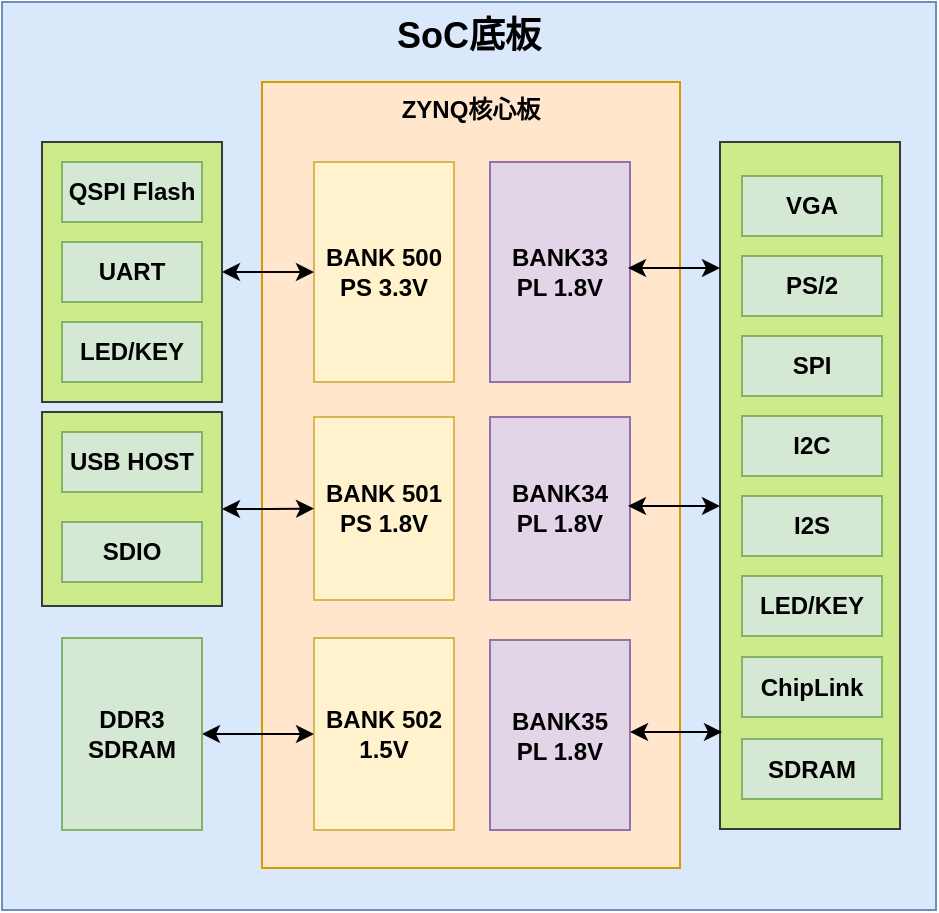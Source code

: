 <mxfile version="22.1.4" type="device">
  <diagram id="4MHzZf12IdjCN7fdoaNl" name="第 1 页">
    <mxGraphModel dx="815" dy="449" grid="1" gridSize="1" guides="1" tooltips="1" connect="1" arrows="1" fold="1" page="1" pageScale="1" pageWidth="1169" pageHeight="827" math="0" shadow="0">
      <root>
        <mxCell id="0" />
        <mxCell id="1" parent="0" />
        <mxCell id="CCkl5qkvYxKrHv8DzvY5-9" value="&lt;b&gt;&lt;font style=&quot;font-size: 18px;&quot;&gt;SoC底板&lt;/font&gt;&lt;/b&gt;" style="rounded=0;whiteSpace=wrap;html=1;verticalAlign=top;fillColor=#dae8fc;strokeColor=#6c8ebf;" parent="1" vertex="1">
          <mxGeometry x="280" y="70" width="467" height="454" as="geometry" />
        </mxCell>
        <mxCell id="CCkl5qkvYxKrHv8DzvY5-1" value="&lt;b&gt;ZYNQ核心板&lt;/b&gt;" style="rounded=0;whiteSpace=wrap;html=1;verticalAlign=top;fillColor=#ffe6cc;strokeColor=#d79b00;" parent="1" vertex="1">
          <mxGeometry x="410" y="110" width="209" height="393" as="geometry" />
        </mxCell>
        <mxCell id="CCkl5qkvYxKrHv8DzvY5-2" value="&lt;b&gt;BANK 501&lt;br&gt;PS 1.8V&lt;br&gt;&lt;/b&gt;" style="rounded=0;whiteSpace=wrap;html=1;verticalAlign=middle;fillColor=#fff2cc;strokeColor=#d6b656;" parent="1" vertex="1">
          <mxGeometry x="436" y="277.5" width="70" height="91.5" as="geometry" />
        </mxCell>
        <mxCell id="CCkl5qkvYxKrHv8DzvY5-3" value="&lt;b&gt;BANK 500&lt;br&gt;PS 3.3V&lt;br&gt;&lt;/b&gt;" style="rounded=0;whiteSpace=wrap;html=1;verticalAlign=middle;fillColor=#fff2cc;strokeColor=#d6b656;" parent="1" vertex="1">
          <mxGeometry x="436" y="150" width="70" height="110" as="geometry" />
        </mxCell>
        <mxCell id="CCkl5qkvYxKrHv8DzvY5-5" value="&lt;b&gt;BANK 502&lt;br&gt;1.5V&lt;br&gt;&lt;/b&gt;" style="rounded=0;whiteSpace=wrap;html=1;verticalAlign=middle;fillColor=#fff2cc;strokeColor=#d6b656;" parent="1" vertex="1">
          <mxGeometry x="436" y="388" width="70" height="96" as="geometry" />
        </mxCell>
        <mxCell id="CCkl5qkvYxKrHv8DzvY5-7" value="&lt;b&gt;BANK34&lt;br&gt;PL 1.8V&lt;br&gt;&lt;/b&gt;" style="rounded=0;whiteSpace=wrap;html=1;verticalAlign=middle;fillColor=#e1d5e7;strokeColor=#9673a6;" parent="1" vertex="1">
          <mxGeometry x="524" y="277.5" width="70" height="91.5" as="geometry" />
        </mxCell>
        <mxCell id="vI11PCZts5h01opIFuYc-20" style="edgeStyle=orthogonalEdgeStyle;rounded=0;orthogonalLoop=1;jettySize=auto;html=1;exitX=1;exitY=0.5;exitDx=0;exitDy=0;startArrow=classic;startFill=1;" parent="1" source="vI11PCZts5h01opIFuYc-19" target="CCkl5qkvYxKrHv8DzvY5-3" edge="1">
          <mxGeometry relative="1" as="geometry" />
        </mxCell>
        <mxCell id="vI11PCZts5h01opIFuYc-19" value="&lt;b&gt;&lt;br&gt;&lt;/b&gt;" style="rounded=0;whiteSpace=wrap;html=1;verticalAlign=middle;fillColor=#cdeb8b;strokeColor=#36393d;" parent="1" vertex="1">
          <mxGeometry x="300" y="140" width="90" height="130" as="geometry" />
        </mxCell>
        <mxCell id="vI11PCZts5h01opIFuYc-22" style="edgeStyle=orthogonalEdgeStyle;rounded=0;orthogonalLoop=1;jettySize=auto;html=1;entryX=0;entryY=0.5;entryDx=0;entryDy=0;startArrow=classic;startFill=1;" parent="1" source="CCkl5qkvYxKrHv8DzvY5-10" target="CCkl5qkvYxKrHv8DzvY5-5" edge="1">
          <mxGeometry relative="1" as="geometry" />
        </mxCell>
        <mxCell id="CCkl5qkvYxKrHv8DzvY5-10" value="&lt;b&gt;DDR3&lt;br&gt;SDRAM&lt;br&gt;&lt;/b&gt;" style="rounded=0;whiteSpace=wrap;html=1;verticalAlign=middle;fillColor=#d5e8d4;strokeColor=#82b366;" parent="1" vertex="1">
          <mxGeometry x="310" y="388" width="70" height="96" as="geometry" />
        </mxCell>
        <mxCell id="vI11PCZts5h01opIFuYc-1" value="&lt;b&gt;QSPI Flash&lt;br&gt;&lt;/b&gt;" style="rounded=0;whiteSpace=wrap;html=1;verticalAlign=middle;fillColor=#d5e8d4;strokeColor=#82b366;" parent="1" vertex="1">
          <mxGeometry x="310" y="150" width="70" height="30" as="geometry" />
        </mxCell>
        <mxCell id="vI11PCZts5h01opIFuYc-2" value="&lt;b&gt;UART&lt;br&gt;&lt;/b&gt;" style="rounded=0;whiteSpace=wrap;html=1;verticalAlign=middle;fillColor=#d5e8d4;strokeColor=#82b366;" parent="1" vertex="1">
          <mxGeometry x="310" y="190" width="70" height="30" as="geometry" />
        </mxCell>
        <mxCell id="vI11PCZts5h01opIFuYc-26" style="edgeStyle=orthogonalEdgeStyle;rounded=0;orthogonalLoop=1;jettySize=auto;html=1;entryX=0;entryY=0.5;entryDx=0;entryDy=0;startArrow=classic;startFill=1;" parent="1" source="vI11PCZts5h01opIFuYc-21" target="CCkl5qkvYxKrHv8DzvY5-2" edge="1">
          <mxGeometry relative="1" as="geometry" />
        </mxCell>
        <mxCell id="vI11PCZts5h01opIFuYc-21" value="&lt;b&gt;&lt;br&gt;&lt;/b&gt;" style="rounded=0;whiteSpace=wrap;html=1;verticalAlign=middle;fillColor=#cdeb8b;strokeColor=#36393d;" parent="1" vertex="1">
          <mxGeometry x="300" y="275" width="90" height="97" as="geometry" />
        </mxCell>
        <mxCell id="vI11PCZts5h01opIFuYc-4" value="&lt;b&gt;SDIO&lt;br&gt;&lt;/b&gt;" style="rounded=0;whiteSpace=wrap;html=1;verticalAlign=middle;fillColor=#d5e8d4;strokeColor=#82b366;" parent="1" vertex="1">
          <mxGeometry x="310" y="330" width="70" height="30" as="geometry" />
        </mxCell>
        <mxCell id="vI11PCZts5h01opIFuYc-7" value="&lt;b&gt;LED/KEY&lt;br&gt;&lt;/b&gt;" style="rounded=0;whiteSpace=wrap;html=1;verticalAlign=middle;fillColor=#d5e8d4;strokeColor=#82b366;" parent="1" vertex="1">
          <mxGeometry x="310" y="230" width="70" height="30" as="geometry" />
        </mxCell>
        <mxCell id="vI11PCZts5h01opIFuYc-27" value="&lt;b&gt;&lt;br&gt;&lt;/b&gt;" style="rounded=0;whiteSpace=wrap;html=1;verticalAlign=middle;fillColor=#cdeb8b;strokeColor=#36393d;" parent="1" vertex="1">
          <mxGeometry x="639" y="140" width="90" height="343.5" as="geometry" />
        </mxCell>
        <mxCell id="vI11PCZts5h01opIFuYc-8" value="&lt;b&gt;VGA&lt;br&gt;&lt;/b&gt;" style="rounded=0;whiteSpace=wrap;html=1;verticalAlign=middle;fillColor=#d5e8d4;strokeColor=#82b366;" parent="1" vertex="1">
          <mxGeometry x="650" y="157" width="70" height="30" as="geometry" />
        </mxCell>
        <mxCell id="vI11PCZts5h01opIFuYc-9" value="&lt;b&gt;PS/2&lt;br&gt;&lt;/b&gt;" style="rounded=0;whiteSpace=wrap;html=1;verticalAlign=middle;fillColor=#d5e8d4;strokeColor=#82b366;" parent="1" vertex="1">
          <mxGeometry x="650" y="197" width="70" height="30" as="geometry" />
        </mxCell>
        <mxCell id="vI11PCZts5h01opIFuYc-10" value="&lt;b&gt;SPI&lt;br&gt;&lt;/b&gt;" style="rounded=0;whiteSpace=wrap;html=1;verticalAlign=middle;fillColor=#d5e8d4;strokeColor=#82b366;" parent="1" vertex="1">
          <mxGeometry x="650" y="237" width="70" height="30" as="geometry" />
        </mxCell>
        <mxCell id="vI11PCZts5h01opIFuYc-11" value="&lt;b&gt;I2C&lt;br&gt;&lt;/b&gt;" style="rounded=0;whiteSpace=wrap;html=1;verticalAlign=middle;fillColor=#d5e8d4;strokeColor=#82b366;" parent="1" vertex="1">
          <mxGeometry x="650" y="277" width="70" height="30" as="geometry" />
        </mxCell>
        <mxCell id="vI11PCZts5h01opIFuYc-12" value="&lt;b&gt;I2S&lt;br&gt;&lt;/b&gt;" style="rounded=0;whiteSpace=wrap;html=1;verticalAlign=middle;fillColor=#d5e8d4;strokeColor=#82b366;" parent="1" vertex="1">
          <mxGeometry x="650" y="317" width="70" height="30" as="geometry" />
        </mxCell>
        <mxCell id="vI11PCZts5h01opIFuYc-13" value="&lt;b&gt;LED/KEY&lt;br&gt;&lt;/b&gt;" style="rounded=0;whiteSpace=wrap;html=1;verticalAlign=middle;fillColor=#d5e8d4;strokeColor=#82b366;" parent="1" vertex="1">
          <mxGeometry x="650" y="357" width="70" height="30" as="geometry" />
        </mxCell>
        <mxCell id="vI11PCZts5h01opIFuYc-24" value="&lt;b&gt;USB HOST&lt;br&gt;&lt;/b&gt;" style="rounded=0;whiteSpace=wrap;html=1;verticalAlign=middle;fillColor=#d5e8d4;strokeColor=#82b366;" parent="1" vertex="1">
          <mxGeometry x="310" y="285" width="70" height="30" as="geometry" />
        </mxCell>
        <mxCell id="b809RvCxQrZmXj9oLqcO-1" value="&lt;b&gt;ChipLink&lt;br&gt;&lt;/b&gt;" style="rounded=0;whiteSpace=wrap;html=1;verticalAlign=middle;fillColor=#d5e8d4;strokeColor=#82b366;" parent="1" vertex="1">
          <mxGeometry x="650" y="397.5" width="70" height="30" as="geometry" />
        </mxCell>
        <mxCell id="aYqH0P1sDIpiYvYe7l0K-1" value="&lt;b&gt;SDRAM&lt;br&gt;&lt;/b&gt;" style="rounded=0;whiteSpace=wrap;html=1;verticalAlign=middle;fillColor=#d5e8d4;strokeColor=#82b366;" vertex="1" parent="1">
          <mxGeometry x="650" y="438.5" width="70" height="30" as="geometry" />
        </mxCell>
        <mxCell id="aYqH0P1sDIpiYvYe7l0K-3" value="&lt;b&gt;BANK33&lt;br&gt;PL 1.8V&lt;br&gt;&lt;/b&gt;" style="rounded=0;whiteSpace=wrap;html=1;verticalAlign=middle;fillColor=#e1d5e7;strokeColor=#9673a6;" vertex="1" parent="1">
          <mxGeometry x="524" y="150" width="70" height="110" as="geometry" />
        </mxCell>
        <mxCell id="aYqH0P1sDIpiYvYe7l0K-4" value="&lt;b&gt;BANK35&lt;br&gt;PL 1.8V&lt;br&gt;&lt;/b&gt;" style="rounded=0;whiteSpace=wrap;html=1;verticalAlign=middle;fillColor=#e1d5e7;strokeColor=#9673a6;" vertex="1" parent="1">
          <mxGeometry x="524" y="389" width="70" height="95" as="geometry" />
        </mxCell>
        <mxCell id="aYqH0P1sDIpiYvYe7l0K-6" style="edgeStyle=orthogonalEdgeStyle;rounded=0;orthogonalLoop=1;jettySize=auto;html=1;exitX=1;exitY=0.5;exitDx=0;exitDy=0;startArrow=classic;startFill=1;" edge="1" parent="1">
          <mxGeometry relative="1" as="geometry">
            <mxPoint x="593" y="322" as="sourcePoint" />
            <mxPoint x="639" y="322" as="targetPoint" />
          </mxGeometry>
        </mxCell>
        <mxCell id="aYqH0P1sDIpiYvYe7l0K-7" style="edgeStyle=orthogonalEdgeStyle;rounded=0;orthogonalLoop=1;jettySize=auto;html=1;exitX=1;exitY=0.5;exitDx=0;exitDy=0;startArrow=classic;startFill=1;" edge="1" parent="1">
          <mxGeometry relative="1" as="geometry">
            <mxPoint x="593" y="203" as="sourcePoint" />
            <mxPoint x="639" y="203" as="targetPoint" />
          </mxGeometry>
        </mxCell>
        <mxCell id="aYqH0P1sDIpiYvYe7l0K-8" style="edgeStyle=orthogonalEdgeStyle;rounded=0;orthogonalLoop=1;jettySize=auto;html=1;exitX=1;exitY=0.5;exitDx=0;exitDy=0;startArrow=classic;startFill=1;" edge="1" parent="1">
          <mxGeometry relative="1" as="geometry">
            <mxPoint x="594" y="435" as="sourcePoint" />
            <mxPoint x="640" y="435" as="targetPoint" />
          </mxGeometry>
        </mxCell>
      </root>
    </mxGraphModel>
  </diagram>
</mxfile>
